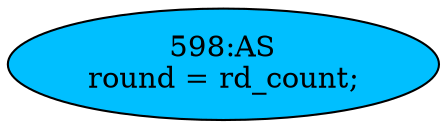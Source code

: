 strict digraph "" {
	node [label="\N"];
	"598:AS"	 [ast="<pyverilog.vparser.ast.Assign object at 0x7fd1e8d9c250>",
		def_var="['round']",
		fillcolor=deepskyblue,
		label="598:AS
round = rd_count;",
		statements="[]",
		style=filled,
		typ=Assign,
		use_var="['rd_count']"];
}
